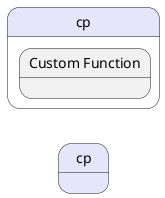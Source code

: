 @startuml
left to right direction


state "cp" as cp #lavender {
}


state "cp" as pstatename #lavender {
    state "Custom Function" as cpfunction {
    }
}





@enduml
